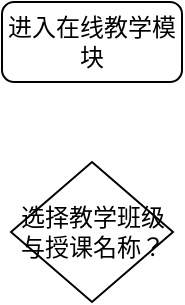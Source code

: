 <mxfile version="17.4.6" type="github">
  <diagram id="d3eO8pxQQgvNCxz8jqRR" name="Page-1">
    <mxGraphModel dx="886" dy="532" grid="1" gridSize="10" guides="1" tooltips="1" connect="1" arrows="1" fold="1" page="1" pageScale="1" pageWidth="827" pageHeight="1169" math="0" shadow="0">
      <root>
        <mxCell id="0" />
        <mxCell id="1" parent="0" />
        <mxCell id="q-DXLcnewMDHFtmrwL7r-1" value="进入在线教学模块" style="rounded=1;whiteSpace=wrap;html=1;" vertex="1" parent="1">
          <mxGeometry x="260" y="20" width="90" height="40" as="geometry" />
        </mxCell>
        <mxCell id="q-DXLcnewMDHFtmrwL7r-3" value="选择教学班级与授课名称？" style="rhombus;whiteSpace=wrap;html=1;" vertex="1" parent="1">
          <mxGeometry x="264.5" y="100" width="81" height="70" as="geometry" />
        </mxCell>
      </root>
    </mxGraphModel>
  </diagram>
</mxfile>
